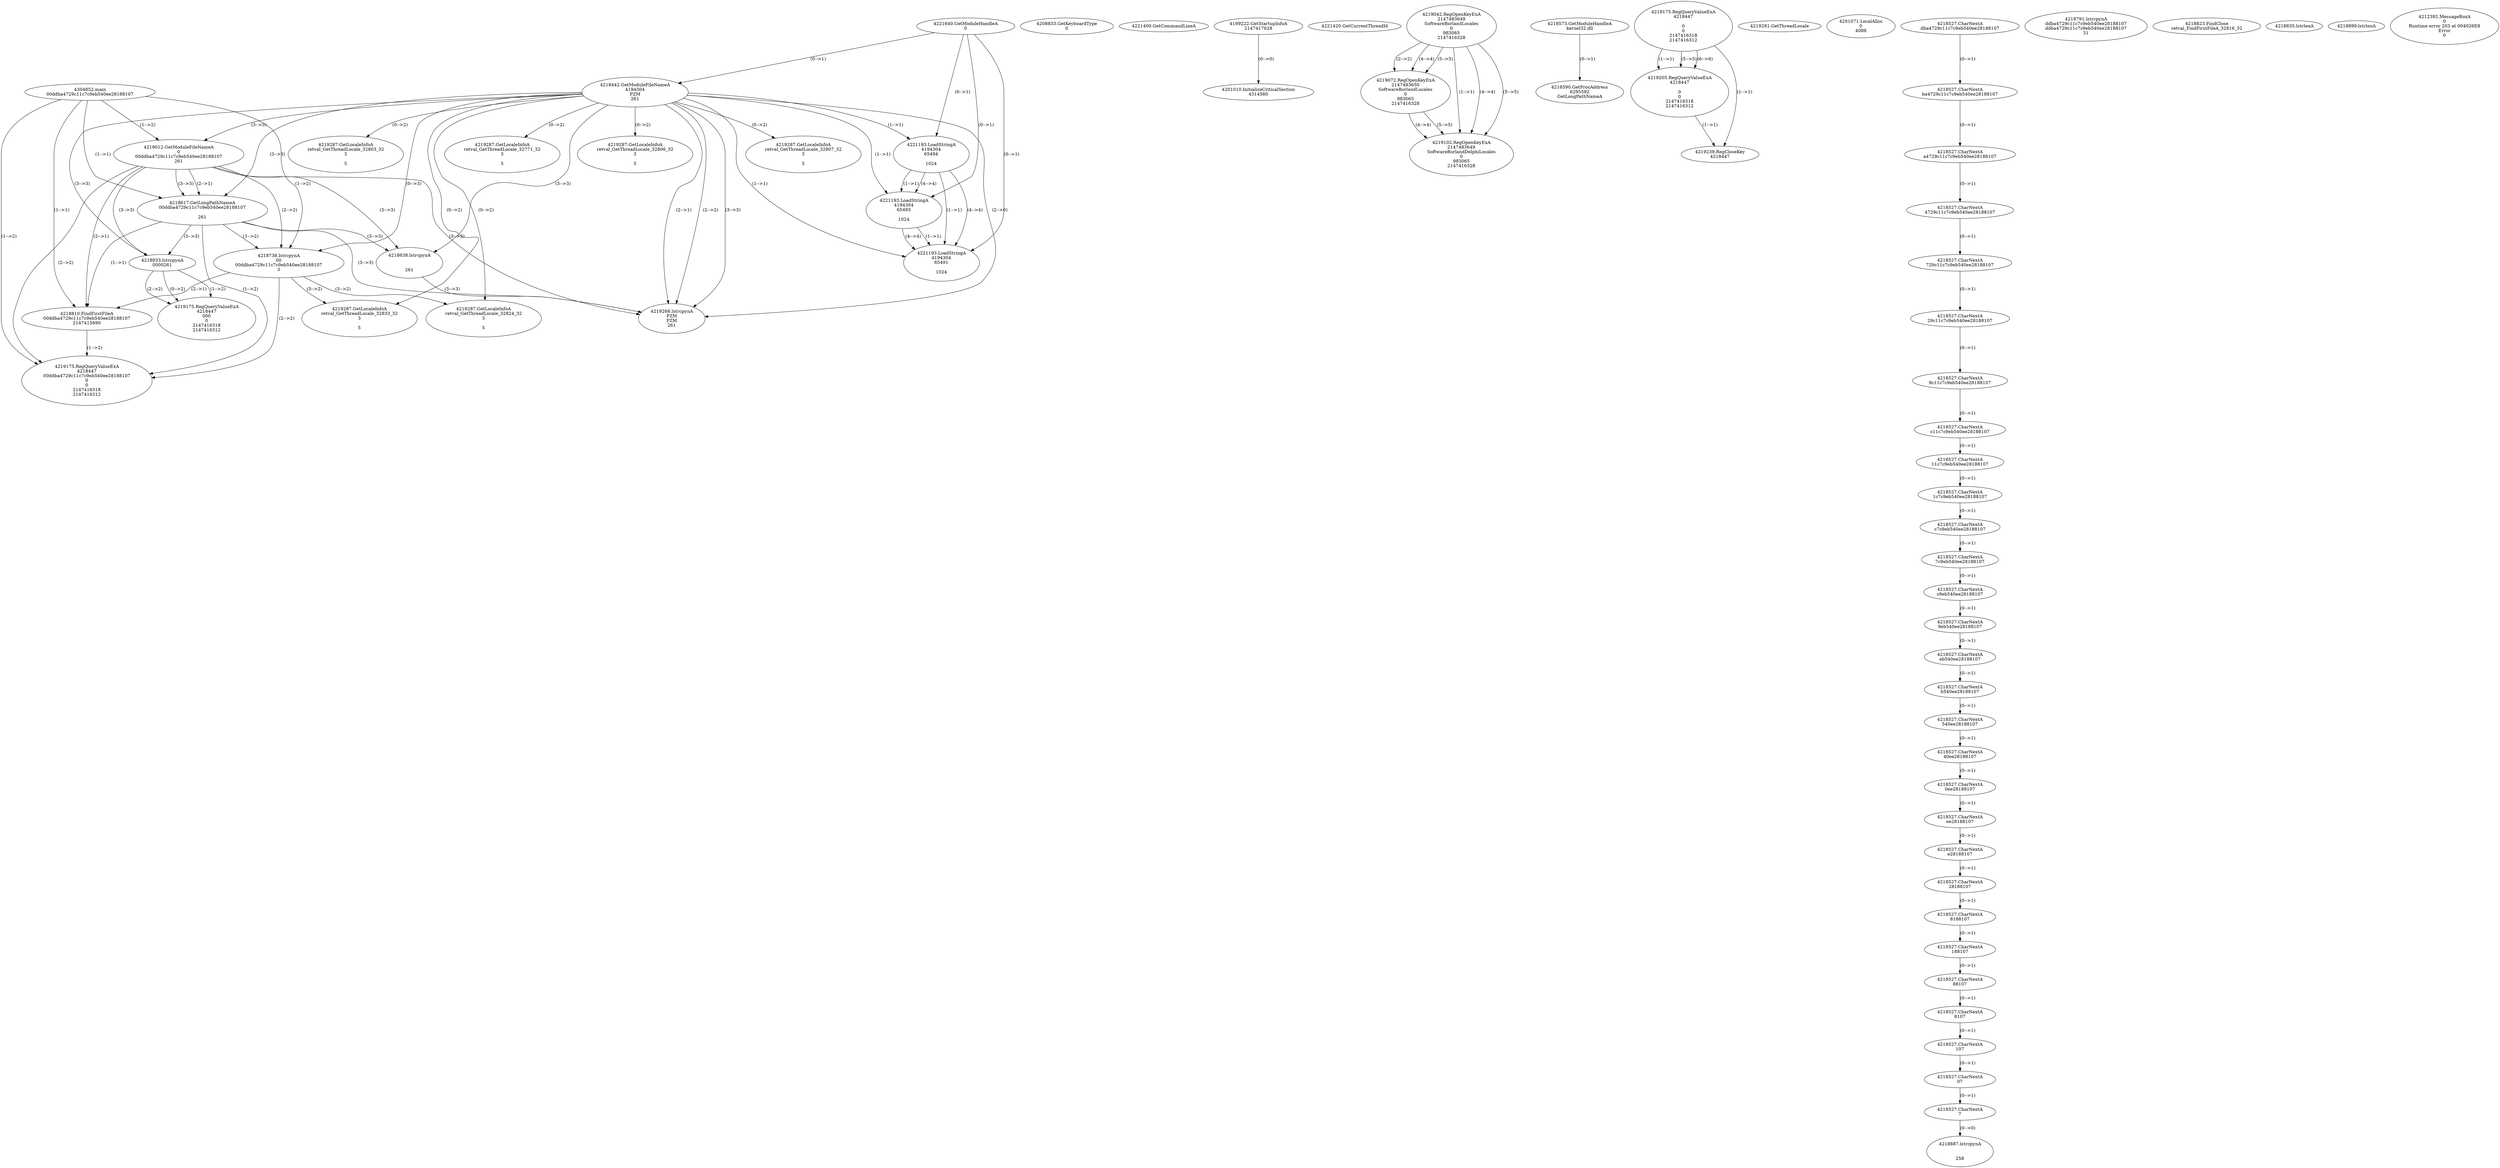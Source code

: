// Global SCDG with merge call
digraph {
	0 [label="4304852.main
00ddba4729c11c7c9eb540ee28188107"]
	1 [label="4221640.GetModuleHandleA
0"]
	2 [label="4208833.GetKeyboardType
0"]
	3 [label="4221400.GetCommandLineA
"]
	4 [label="4199222.GetStartupInfoA
2147417628"]
	5 [label="4221420.GetCurrentThreadId
"]
	6 [label="4218442.GetModuleFileNameA
4194304
PZM
261"]
	1 -> 6 [label="(0-->1)"]
	7 [label="4219012.GetModuleFileNameA
0
00ddba4729c11c7c9eb540ee28188107
261"]
	0 -> 7 [label="(1-->2)"]
	6 -> 7 [label="(3-->3)"]
	8 [label="4219042.RegOpenKeyExA
2147483649
Software\Borland\Locales
0
983065
2147416328"]
	9 [label="4219072.RegOpenKeyExA
2147483650
Software\Borland\Locales
0
983065
2147416328"]
	8 -> 9 [label="(2-->2)"]
	8 -> 9 [label="(4-->4)"]
	8 -> 9 [label="(5-->5)"]
	10 [label="4218573.GetModuleHandleA
kernel32.dll"]
	11 [label="4218590.GetProcAddress
6295592
GetLongPathNameA"]
	10 -> 11 [label="(0-->1)"]
	12 [label="4218617.GetLongPathNameA
00ddba4729c11c7c9eb540ee28188107

261"]
	0 -> 12 [label="(1-->1)"]
	7 -> 12 [label="(2-->1)"]
	6 -> 12 [label="(3-->3)"]
	7 -> 12 [label="(3-->3)"]
	13 [label="4218638.lstrcpynA


261"]
	6 -> 13 [label="(3-->3)"]
	7 -> 13 [label="(3-->3)"]
	12 -> 13 [label="(3-->3)"]
	14 [label="4219175.RegQueryValueExA
4218447

0
0
2147416318
2147416312"]
	15 [label="4219205.RegQueryValueExA
4218447

0
0
2147416318
2147416312"]
	14 -> 15 [label="(1-->1)"]
	14 -> 15 [label="(5-->5)"]
	14 -> 15 [label="(6-->6)"]
	16 [label="4219239.RegCloseKey
4218447"]
	14 -> 16 [label="(1-->1)"]
	15 -> 16 [label="(1-->1)"]
	17 [label="4219268.lstrcpynA
PZM
PZM
261"]
	6 -> 17 [label="(2-->1)"]
	6 -> 17 [label="(2-->2)"]
	6 -> 17 [label="(3-->3)"]
	7 -> 17 [label="(3-->3)"]
	12 -> 17 [label="(3-->3)"]
	13 -> 17 [label="(3-->3)"]
	6 -> 17 [label="(2-->0)"]
	18 [label="4219281.GetThreadLocale
"]
	19 [label="4219287.GetLocaleInfoA
retval_GetThreadLocale_32807_32
3

5"]
	6 -> 19 [label="(0-->2)"]
	20 [label="4221193.LoadStringA
4194304
65494

1024"]
	1 -> 20 [label="(0-->1)"]
	6 -> 20 [label="(1-->1)"]
	21 [label="4221193.LoadStringA
4194304
65493

1024"]
	1 -> 21 [label="(0-->1)"]
	6 -> 21 [label="(1-->1)"]
	20 -> 21 [label="(1-->1)"]
	20 -> 21 [label="(4-->4)"]
	22 [label="4201010.InitializeCriticalSection
4314560"]
	4 -> 22 [label="(0-->0)"]
	23 [label="4201071.LocalAlloc
0
4088"]
	24 [label="4219102.RegOpenKeyExA
2147483649
Software\Borland\Delphi\Locales
0
983065
2147416328"]
	8 -> 24 [label="(1-->1)"]
	8 -> 24 [label="(4-->4)"]
	9 -> 24 [label="(4-->4)"]
	8 -> 24 [label="(5-->5)"]
	9 -> 24 [label="(5-->5)"]
	25 [label="4219287.GetLocaleInfoA
retval_GetThreadLocale_32803_32
3

5"]
	6 -> 25 [label="(0-->2)"]
	26 [label="4221193.LoadStringA
4194304
65491

1024"]
	1 -> 26 [label="(0-->1)"]
	6 -> 26 [label="(1-->1)"]
	20 -> 26 [label="(1-->1)"]
	21 -> 26 [label="(1-->1)"]
	20 -> 26 [label="(4-->4)"]
	21 -> 26 [label="(4-->4)"]
	27 [label="4218738.lstrcpynA
00
00ddba4729c11c7c9eb540ee28188107
3"]
	0 -> 27 [label="(1-->2)"]
	7 -> 27 [label="(2-->2)"]
	12 -> 27 [label="(1-->2)"]
	6 -> 27 [label="(0-->3)"]
	28 [label="4218527.CharNextA
dba4729c11c7c9eb540ee28188107"]
	29 [label="4218527.CharNextA
ba4729c11c7c9eb540ee28188107"]
	28 -> 29 [label="(0-->1)"]
	30 [label="4218527.CharNextA
a4729c11c7c9eb540ee28188107"]
	29 -> 30 [label="(0-->1)"]
	31 [label="4218527.CharNextA
4729c11c7c9eb540ee28188107"]
	30 -> 31 [label="(0-->1)"]
	32 [label="4218527.CharNextA
729c11c7c9eb540ee28188107"]
	31 -> 32 [label="(0-->1)"]
	33 [label="4218527.CharNextA
29c11c7c9eb540ee28188107"]
	32 -> 33 [label="(0-->1)"]
	34 [label="4218527.CharNextA
9c11c7c9eb540ee28188107"]
	33 -> 34 [label="(0-->1)"]
	35 [label="4218527.CharNextA
c11c7c9eb540ee28188107"]
	34 -> 35 [label="(0-->1)"]
	36 [label="4218527.CharNextA
11c7c9eb540ee28188107"]
	35 -> 36 [label="(0-->1)"]
	37 [label="4218527.CharNextA
1c7c9eb540ee28188107"]
	36 -> 37 [label="(0-->1)"]
	38 [label="4218527.CharNextA
c7c9eb540ee28188107"]
	37 -> 38 [label="(0-->1)"]
	39 [label="4218527.CharNextA
7c9eb540ee28188107"]
	38 -> 39 [label="(0-->1)"]
	40 [label="4218527.CharNextA
c9eb540ee28188107"]
	39 -> 40 [label="(0-->1)"]
	41 [label="4218527.CharNextA
9eb540ee28188107"]
	40 -> 41 [label="(0-->1)"]
	42 [label="4218527.CharNextA
eb540ee28188107"]
	41 -> 42 [label="(0-->1)"]
	43 [label="4218527.CharNextA
b540ee28188107"]
	42 -> 43 [label="(0-->1)"]
	44 [label="4218527.CharNextA
540ee28188107"]
	43 -> 44 [label="(0-->1)"]
	45 [label="4218527.CharNextA
40ee28188107"]
	44 -> 45 [label="(0-->1)"]
	46 [label="4218527.CharNextA
0ee28188107"]
	45 -> 46 [label="(0-->1)"]
	47 [label="4218527.CharNextA
ee28188107"]
	46 -> 47 [label="(0-->1)"]
	48 [label="4218527.CharNextA
e28188107"]
	47 -> 48 [label="(0-->1)"]
	49 [label="4218527.CharNextA
28188107"]
	48 -> 49 [label="(0-->1)"]
	50 [label="4218527.CharNextA
8188107"]
	49 -> 50 [label="(0-->1)"]
	51 [label="4218527.CharNextA
188107"]
	50 -> 51 [label="(0-->1)"]
	52 [label="4218527.CharNextA
88107"]
	51 -> 52 [label="(0-->1)"]
	53 [label="4218527.CharNextA
8107"]
	52 -> 53 [label="(0-->1)"]
	54 [label="4218527.CharNextA
107"]
	53 -> 54 [label="(0-->1)"]
	55 [label="4218527.CharNextA
07"]
	54 -> 55 [label="(0-->1)"]
	56 [label="4218527.CharNextA
7"]
	55 -> 56 [label="(0-->1)"]
	57 [label="4218791.lstrcpynA
ddba4729c11c7c9eb540ee28188107
ddba4729c11c7c9eb540ee28188107
31"]
	58 [label="4218810.FindFirstFileA
00ddba4729c11c7c9eb540ee28188107
2147415690"]
	0 -> 58 [label="(1-->1)"]
	7 -> 58 [label="(2-->1)"]
	12 -> 58 [label="(1-->1)"]
	27 -> 58 [label="(2-->1)"]
	59 [label="4218823.FindClose
retval_FindFirstFileA_32816_32"]
	60 [label="4218835.lstrlenA
"]
	61 [label="4218887.lstrcpynA


258"]
	56 -> 61 [label="(0-->0)"]
	62 [label="4218899.lstrlenA
"]
	63 [label="4218933.lstrcpynA
00\
00\
261"]
	6 -> 63 [label="(3-->3)"]
	7 -> 63 [label="(3-->3)"]
	12 -> 63 [label="(3-->3)"]
	64 [label="4219175.RegQueryValueExA
4218447
00\
0
0
2147416318
2147416312"]
	63 -> 64 [label="(1-->2)"]
	63 -> 64 [label="(2-->2)"]
	63 -> 64 [label="(0-->2)"]
	65 [label="4219287.GetLocaleInfoA
retval_GetThreadLocale_32833_32
3

5"]
	6 -> 65 [label="(0-->2)"]
	27 -> 65 [label="(3-->2)"]
	66 [label="4212392.MessageBoxA
0
Runtime error 203 at 004026E8
Error
0"]
	67 [label="4219287.GetLocaleInfoA
retval_GetThreadLocale_32771_32
3

5"]
	6 -> 67 [label="(0-->2)"]
	68 [label="4219175.RegQueryValueExA
4218447
00ddba4729c11c7c9eb540ee28188107
0
0
2147416318
2147416312"]
	0 -> 68 [label="(1-->2)"]
	7 -> 68 [label="(2-->2)"]
	12 -> 68 [label="(1-->2)"]
	27 -> 68 [label="(2-->2)"]
	58 -> 68 [label="(1-->2)"]
	69 [label="4219287.GetLocaleInfoA
retval_GetThreadLocale_32824_32
3

5"]
	6 -> 69 [label="(0-->2)"]
	27 -> 69 [label="(3-->2)"]
	70 [label="4219287.GetLocaleInfoA
retval_GetThreadLocale_32806_32
3

5"]
	6 -> 70 [label="(0-->2)"]
}
